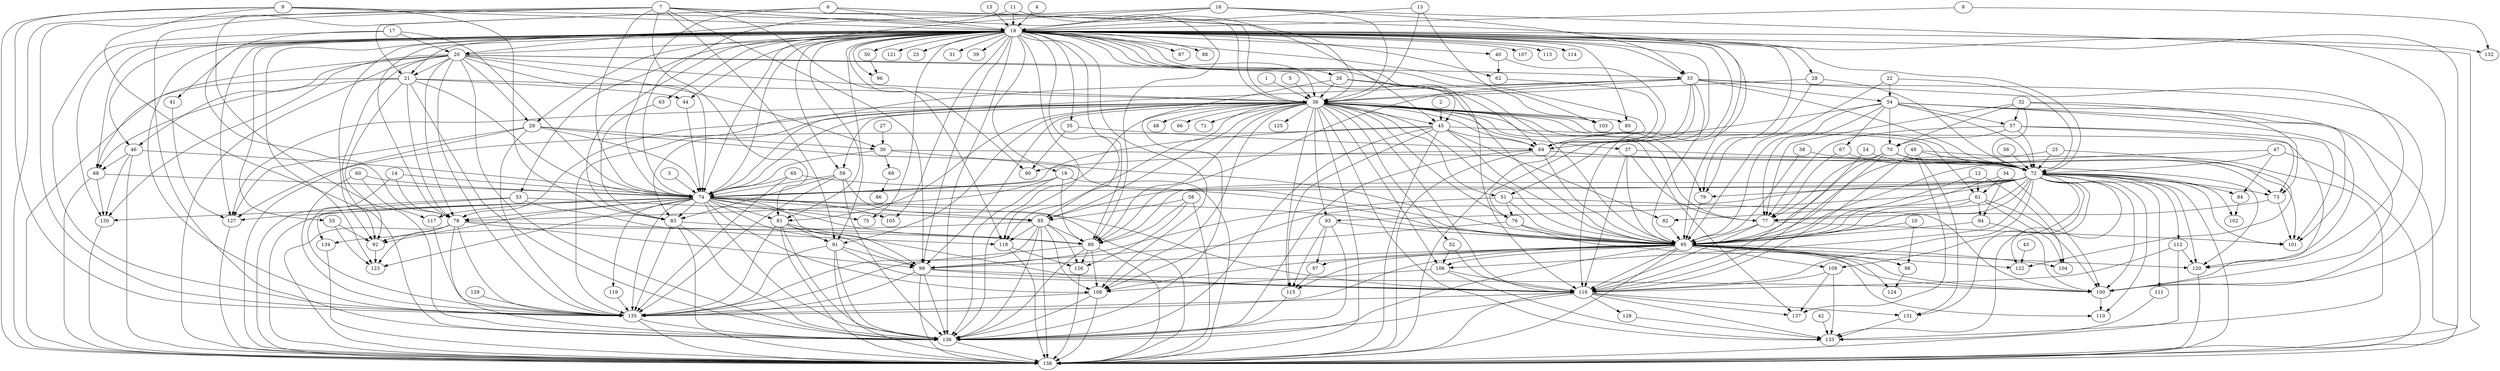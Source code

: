 digraph G {
1 [label="1"];
2 [label="2"];
3 [label="3"];
4 [label="4"];
5 [label="5"];
6 [label="6"];
7 [label="7"];
8 [label="8"];
9 [label="9"];
10 [label="10"];
11 [label="11"];
12 [label="12"];
13 [label="13"];
14 [label="14"];
15 [label="15"];
16 [label="16"];
17 [label="17"];
18 [label="18"];
19 [label="19"];
20 [label="20"];
21 [label="21"];
22 [label="22"];
23 [label="23"];
24 [label="24"];
25 [label="25"];
26 [label="26"];
27 [label="27"];
28 [label="28"];
29 [label="29"];
30 [label="30"];
31 [label="31"];
32 [label="32"];
33 [label="33"];
34 [label="34"];
35 [label="35"];
36 [label="36"];
37 [label="37"];
38 [label="38"];
39 [label="39"];
40 [label="40"];
41 [label="41"];
42 [label="42"];
43 [label="43"];
44 [label="44"];
45 [label="45"];
46 [label="46"];
47 [label="47"];
48 [label="48"];
49 [label="49"];
50 [label="50"];
51 [label="51"];
52 [label="52"];
53 [label="53"];
54 [label="54"];
55 [label="55"];
56 [label="56"];
57 [label="57"];
58 [label="58"];
59 [label="59"];
60 [label="60"];
61 [label="61"];
62 [label="62"];
63 [label="63"];
64 [label="64"];
65 [label="65"];
66 [label="66"];
67 [label="67"];
68 [label="68"];
69 [label="69"];
70 [label="70"];
71 [label="71"];
72 [label="72"];
73 [label="73"];
74 [label="74"];
75 [label="75"];
76 [label="76"];
77 [label="77"];
78 [label="78"];
79 [label="79"];
80 [label="80"];
81 [label="81"];
82 [label="82"];
83 [label="83"];
84 [label="84"];
85 [label="85"];
86 [label="86"];
87 [label="87"];
88 [label="88"];
89 [label="89"];
90 [label="90"];
91 [label="91"];
92 [label="92"];
93 [label="93"];
94 [label="94"];
95 [label="95"];
96 [label="96"];
97 [label="97"];
98 [label="98"];
99 [label="99"];
100 [label="100"];
101 [label="101"];
102 [label="102"];
103 [label="103"];
104 [label="104"];
105 [label="105"];
106 [label="106"];
107 [label="107"];
108 [label="108"];
109 [label="109"];
110 [label="110"];
111 [label="111"];
112 [label="112"];
113 [label="113"];
114 [label="114"];
115 [label="115"];
116 [label="116"];
117 [label="117"];
118 [label="118"];
119 [label="119"];
120 [label="120"];
121 [label="121"];
122 [label="122"];
123 [label="123"];
124 [label="124"];
125 [label="125"];
126 [label="126"];
127 [label="127"];
128 [label="128"];
129 [label="129"];
130 [label="130"];
131 [label="131"];
132 [label="132"];
133 [label="133"];
134 [label="134"];
135 [label="135"];
136 [label="136"];
137 [label="137"];
138 [label="138"];
1 -> 36;
2 -> 45;
3 -> 74;
4 -> 18;
5 -> 36;
6 -> 74;
6 -> 45;
6 -> 136;
6 -> 36;
6 -> 21;
6 -> 18;
7 -> 18;
7 -> 116;
7 -> 74;
7 -> 99;
7 -> 81;
7 -> 135;
7 -> 91;
7 -> 136;
7 -> 138;
7 -> 118;
7 -> 36;
8 -> 132;
8 -> 18;
9 -> 89;
9 -> 135;
9 -> 136;
9 -> 83;
9 -> 18;
9 -> 138;
10 -> 98;
10 -> 95;
11 -> 74;
11 -> 18;
11 -> 36;
12 -> 95;
12 -> 104;
12 -> 61;
13 -> 18;
13 -> 103;
13 -> 36;
14 -> 135;
14 -> 78;
14 -> 74;
15 -> 18;
16 -> 138;
16 -> 20;
16 -> 36;
16 -> 33;
16 -> 18;
16 -> 74;
17 -> 78;
17 -> 74;
17 -> 20;
17 -> 135;
18 -> 108;
18 -> 39;
18 -> 68;
18 -> 46;
18 -> 130;
18 -> 79;
18 -> 28;
18 -> 72;
18 -> 51;
18 -> 76;
18 -> 100;
18 -> 31;
18 -> 41;
18 -> 63;
18 -> 26;
18 -> 33;
18 -> 19;
18 -> 89;
18 -> 78;
18 -> 44;
18 -> 59;
18 -> 83;
18 -> 107;
18 -> 116;
18 -> 99;
18 -> 81;
18 -> 91;
18 -> 114;
18 -> 113;
18 -> 121;
18 -> 62;
18 -> 40;
18 -> 90;
18 -> 35;
18 -> 64;
18 -> 23;
18 -> 85;
18 -> 53;
18 -> 118;
18 -> 132;
18 -> 88;
18 -> 80;
18 -> 50;
18 -> 96;
18 -> 21;
18 -> 87;
18 -> 55;
18 -> 123;
18 -> 92;
18 -> 135;
18 -> 95;
18 -> 29;
18 -> 75;
18 -> 20;
18 -> 74;
18 -> 105;
18 -> 136;
18 -> 45;
18 -> 138;
18 -> 127;
18 -> 103;
18 -> 36;
19 -> 138;
19 -> 74;
19 -> 136;
19 -> 89;
19 -> 78;
20 -> 68;
20 -> 46;
20 -> 130;
20 -> 33;
20 -> 136;
20 -> 21;
20 -> 78;
20 -> 92;
20 -> 138;
20 -> 30;
20 -> 29;
20 -> 95;
20 -> 135;
20 -> 74;
20 -> 36;
21 -> 68;
21 -> 78;
21 -> 138;
21 -> 44;
21 -> 74;
21 -> 92;
21 -> 136;
21 -> 36;
22 -> 54;
22 -> 95;
22 -> 72;
24 -> 72;
24 -> 116;
25 -> 122;
25 -> 72;
25 -> 95;
26 -> 136;
26 -> 36;
26 -> 95;
26 -> 64;
27 -> 30;
28 -> 79;
28 -> 36;
28 -> 72;
29 -> 138;
29 -> 127;
29 -> 30;
29 -> 135;
29 -> 95;
29 -> 74;
30 -> 69;
30 -> 95;
30 -> 72;
30 -> 74;
32 -> 57;
32 -> 70;
32 -> 73;
32 -> 101;
32 -> 77;
32 -> 72;
33 -> 54;
33 -> 64;
33 -> 120;
33 -> 95;
33 -> 74;
33 -> 138;
33 -> 78;
33 -> 36;
33 -> 89;
33 -> 100;
33 -> 72;
34 -> 100;
34 -> 94;
34 -> 61;
34 -> 95;
35 -> 90;
35 -> 64;
36 -> 83;
36 -> 52;
36 -> 37;
36 -> 48;
36 -> 71;
36 -> 137;
36 -> 133;
36 -> 125;
36 -> 79;
36 -> 51;
36 -> 76;
36 -> 100;
36 -> 64;
36 -> 127;
36 -> 59;
36 -> 115;
36 -> 45;
36 -> 99;
36 -> 81;
36 -> 135;
36 -> 91;
36 -> 136;
36 -> 66;
36 -> 116;
36 -> 77;
36 -> 80;
36 -> 108;
36 -> 106;
36 -> 93;
36 -> 72;
36 -> 95;
36 -> 74;
36 -> 103;
36 -> 85;
36 -> 89;
36 -> 118;
36 -> 138;
37 -> 116;
37 -> 72;
37 -> 95;
37 -> 77;
38 -> 72;
38 -> 95;
40 -> 62;
40 -> 64;
41 -> 127;
42 -> 133;
43 -> 122;
44 -> 74;
45 -> 74;
45 -> 115;
45 -> 64;
45 -> 136;
45 -> 95;
45 -> 82;
45 -> 61;
45 -> 138;
45 -> 127;
46 -> 68;
46 -> 138;
46 -> 74;
46 -> 130;
47 -> 84;
47 -> 95;
47 -> 138;
47 -> 72;
49 -> 116;
49 -> 131;
49 -> 133;
49 -> 72;
49 -> 137;
50 -> 96;
51 -> 76;
51 -> 99;
51 -> 95;
51 -> 100;
52 -> 116;
52 -> 106;
53 -> 118;
53 -> 85;
53 -> 134;
53 -> 138;
54 -> 64;
54 -> 120;
54 -> 138;
54 -> 100;
54 -> 95;
54 -> 70;
54 -> 57;
54 -> 67;
54 -> 77;
54 -> 72;
55 -> 123;
55 -> 92;
56 -> 72;
57 -> 70;
57 -> 73;
57 -> 101;
57 -> 77;
57 -> 72;
58 -> 85;
58 -> 89;
58 -> 126;
58 -> 138;
59 -> 135;
59 -> 74;
59 -> 138;
59 -> 83;
59 -> 136;
60 -> 135;
60 -> 117;
60 -> 74;
61 -> 94;
61 -> 100;
61 -> 82;
61 -> 95;
61 -> 104;
62 -> 64;
63 -> 83;
64 -> 138;
64 -> 120;
64 -> 72;
64 -> 95;
64 -> 136;
64 -> 90;
65 -> 95;
65 -> 135;
65 -> 74;
67 -> 77;
67 -> 72;
68 -> 74;
68 -> 130;
68 -> 138;
69 -> 86;
70 -> 95;
70 -> 116;
70 -> 73;
70 -> 101;
70 -> 77;
70 -> 72;
72 -> 102;
72 -> 84;
72 -> 110;
72 -> 79;
72 -> 120;
72 -> 100;
72 -> 131;
72 -> 109;
72 -> 122;
72 -> 112;
72 -> 73;
72 -> 101;
72 -> 111;
72 -> 77;
72 -> 133;
72 -> 116;
72 -> 108;
72 -> 106;
72 -> 74;
72 -> 85;
72 -> 89;
72 -> 138;
72 -> 93;
72 -> 95;
73 -> 101;
73 -> 77;
74 -> 83;
74 -> 108;
74 -> 130;
74 -> 127;
74 -> 116;
74 -> 99;
74 -> 81;
74 -> 91;
74 -> 136;
74 -> 119;
74 -> 117;
74 -> 123;
74 -> 92;
74 -> 78;
74 -> 85;
74 -> 89;
74 -> 138;
74 -> 135;
74 -> 95;
74 -> 75;
74 -> 105;
76 -> 99;
76 -> 95;
76 -> 100;
77 -> 101;
77 -> 116;
77 -> 95;
78 -> 89;
78 -> 99;
78 -> 136;
78 -> 138;
78 -> 135;
78 -> 123;
78 -> 92;
79 -> 95;
81 -> 138;
81 -> 116;
81 -> 99;
81 -> 135;
81 -> 91;
81 -> 136;
82 -> 95;
83 -> 89;
83 -> 138;
83 -> 135;
83 -> 136;
84 -> 102;
85 -> 135;
85 -> 136;
85 -> 108;
85 -> 134;
85 -> 126;
85 -> 118;
85 -> 138;
85 -> 89;
89 -> 135;
89 -> 108;
89 -> 136;
89 -> 126;
89 -> 138;
91 -> 138;
91 -> 116;
91 -> 99;
91 -> 135;
91 -> 136;
92 -> 123;
93 -> 136;
93 -> 115;
93 -> 97;
93 -> 95;
94 -> 100;
94 -> 95;
95 -> 110;
95 -> 99;
95 -> 136;
95 -> 138;
95 -> 120;
95 -> 115;
95 -> 122;
95 -> 97;
95 -> 109;
95 -> 98;
95 -> 124;
95 -> 100;
95 -> 104;
95 -> 116;
95 -> 108;
95 -> 106;
95 -> 135;
97 -> 115;
98 -> 124;
99 -> 100;
99 -> 138;
99 -> 116;
99 -> 135;
99 -> 136;
100 -> 110;
106 -> 133;
106 -> 116;
106 -> 108;
108 -> 135;
108 -> 138;
108 -> 136;
109 -> 137;
109 -> 133;
109 -> 116;
111 -> 133;
112 -> 120;
112 -> 138;
112 -> 116;
115 -> 136;
116 -> 131;
116 -> 137;
116 -> 128;
116 -> 135;
116 -> 136;
116 -> 138;
116 -> 133;
117 -> 135;
118 -> 126;
118 -> 138;
119 -> 135;
120 -> 138;
126 -> 138;
127 -> 138;
128 -> 133;
129 -> 135;
130 -> 138;
131 -> 133;
134 -> 138;
135 -> 136;
135 -> 138;
136 -> 138;
}
